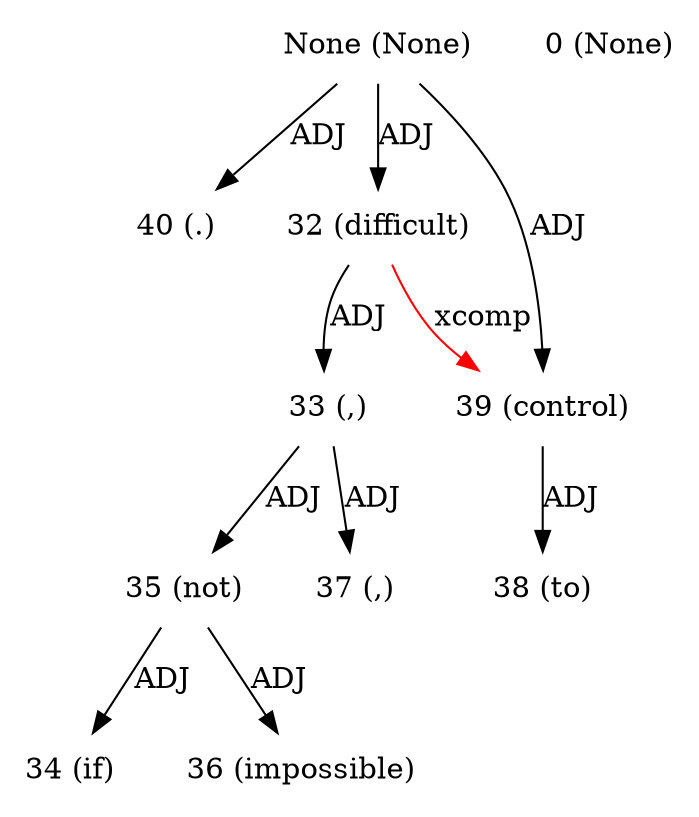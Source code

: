 digraph G{
edge [dir=forward]
node [shape=plaintext]

None [label="None (None)"]
None -> 40 [label="ADJ"]
None [label="None (None)"]
None -> 32 [label="ADJ"]
None -> 39 [label="ADJ"]
0 [label="0 (None)"]
32 [label="32 (difficult)"]
32 -> 33 [label="ADJ"]
33 [label="33 (,)"]
33 -> 35 [label="ADJ"]
33 -> 37 [label="ADJ"]
34 [label="34 (if)"]
35 [label="35 (not)"]
35 -> 34 [label="ADJ"]
35 -> 36 [label="ADJ"]
36 [label="36 (impossible)"]
37 [label="37 (,)"]
38 [label="38 (to)"]
39 [label="39 (control)"]
32 -> 39 [label="xcomp", color="red"]
39 -> 38 [label="ADJ"]
40 [label="40 (.)"]
}
